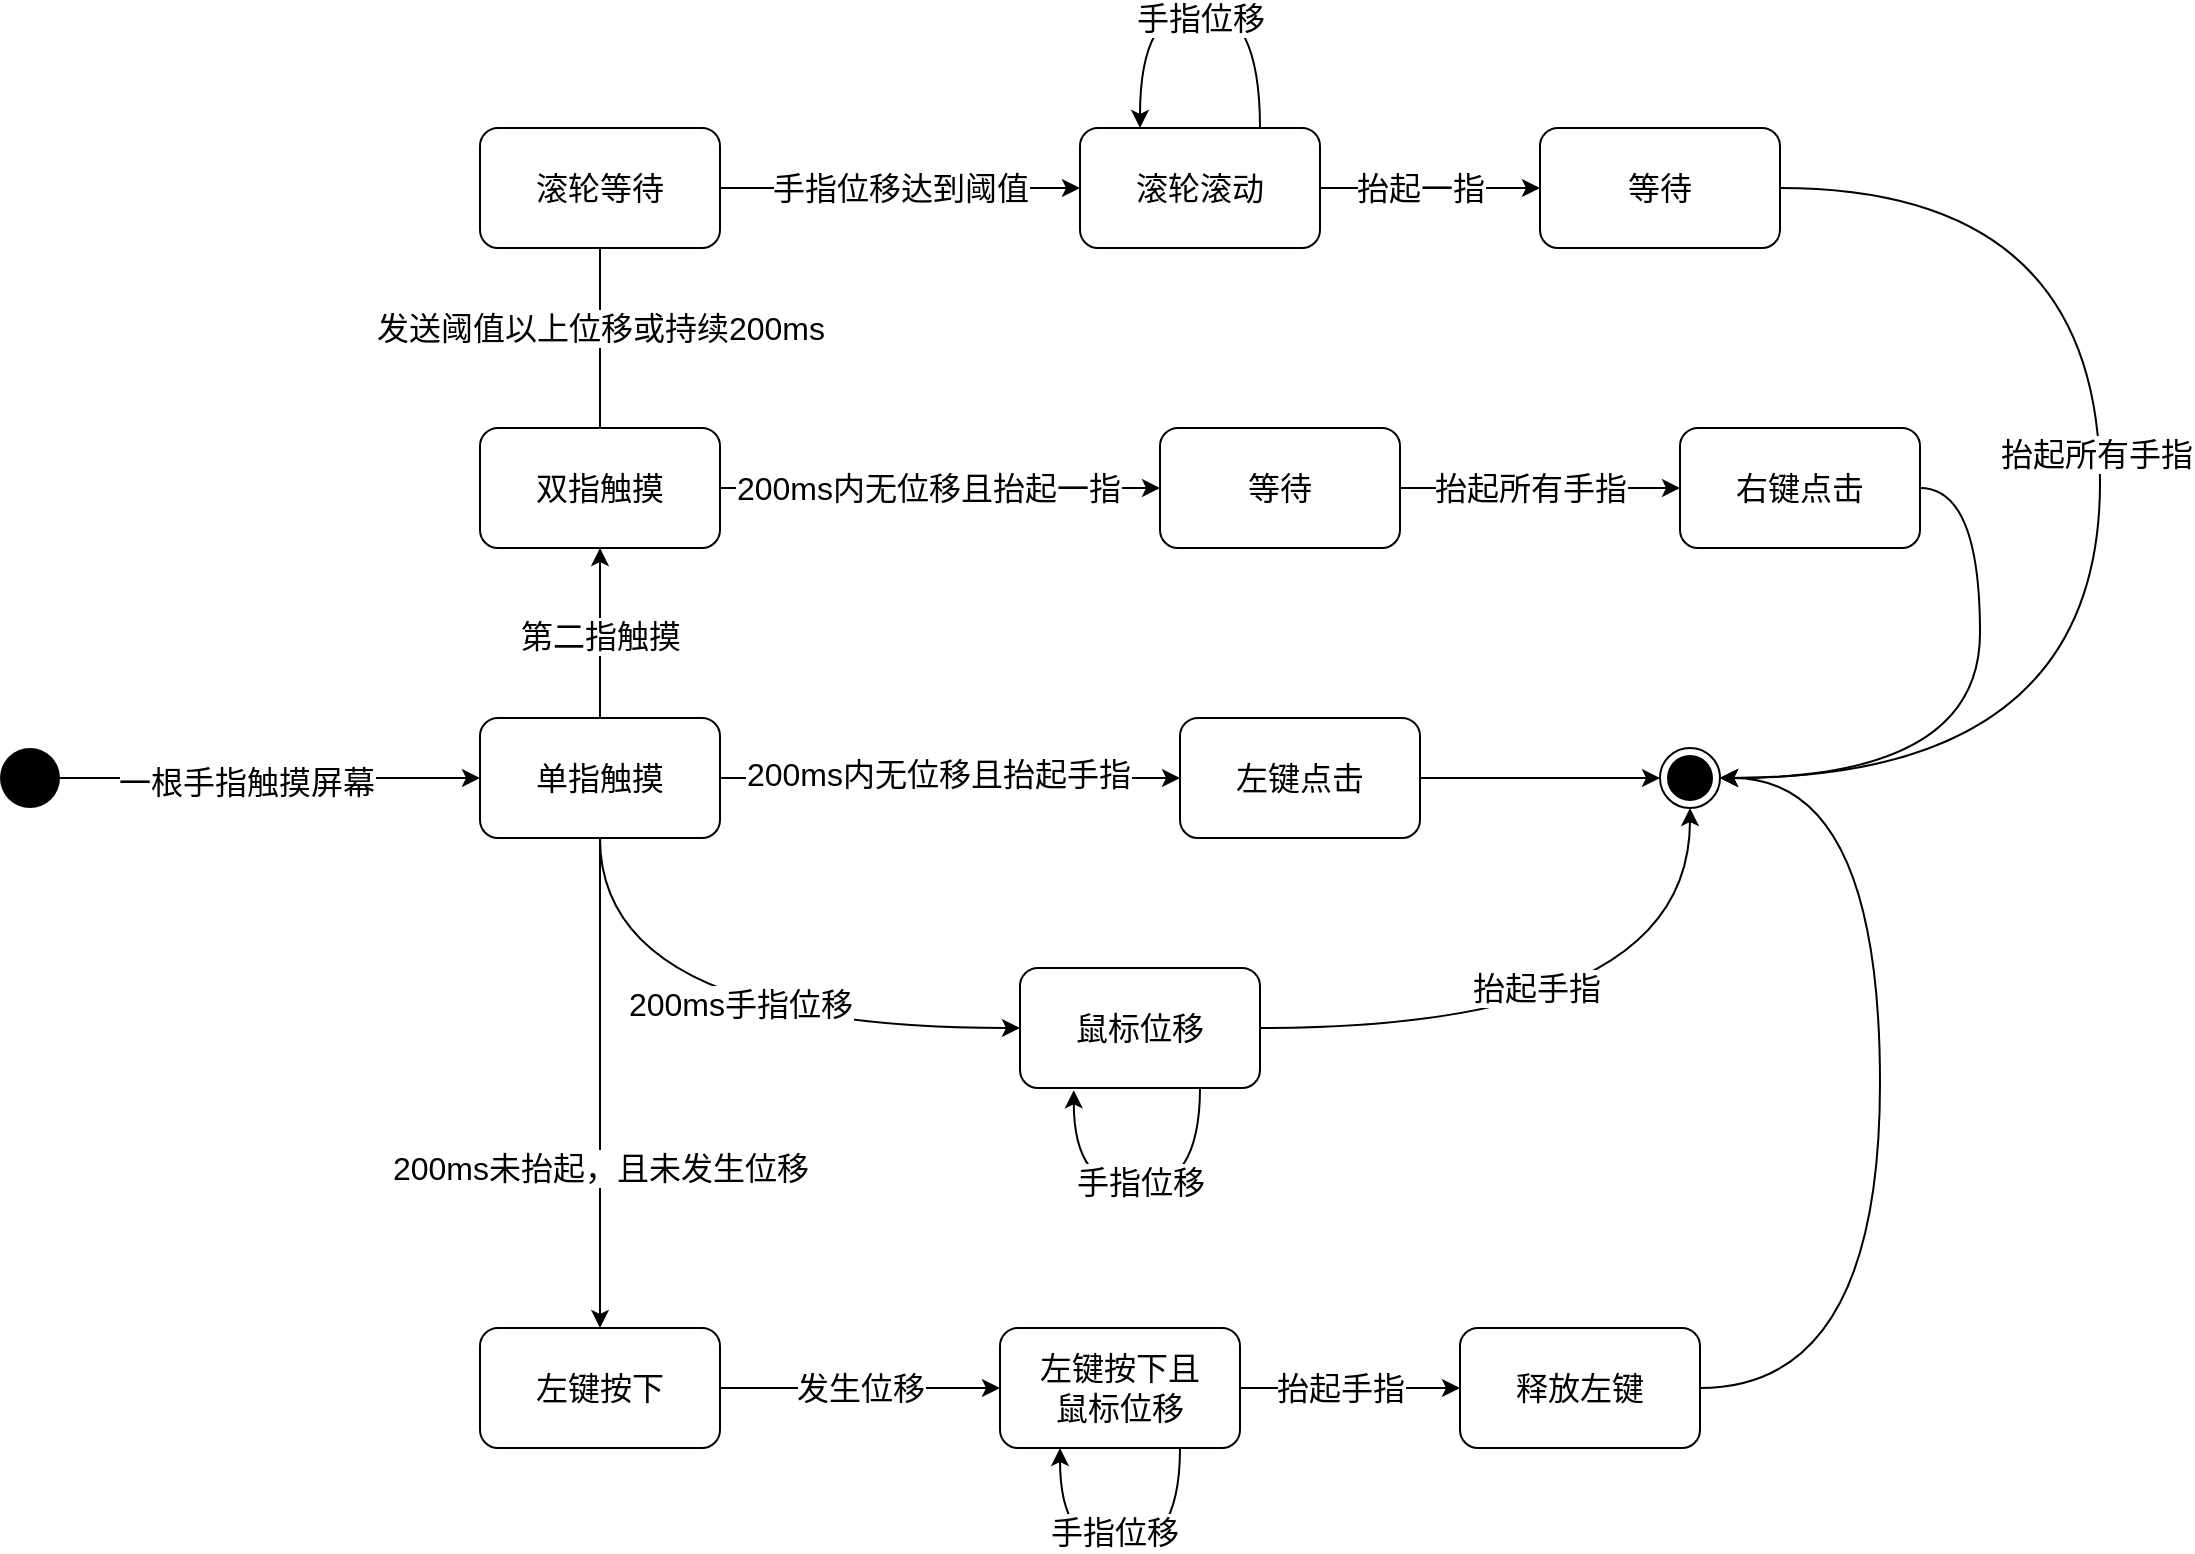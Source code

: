 <mxfile version="14.5.1" type="device"><diagram id="hdpND6YAiIaku5kpW-xe" name="第 1 页"><mxGraphModel dx="1281" dy="1000" grid="1" gridSize="10" guides="1" tooltips="1" connect="1" arrows="1" fold="1" page="1" pageScale="1" pageWidth="1654" pageHeight="2336" math="0" shadow="0"><root><mxCell id="0"/><mxCell id="1" parent="0"/><mxCell id="mcIJ0yidFC1ZwjgL4Yyz-3" value="" style="edgeStyle=orthogonalEdgeStyle;rounded=0;orthogonalLoop=1;jettySize=auto;html=1;fontSize=16;" edge="1" parent="1" source="mcIJ0yidFC1ZwjgL4Yyz-1" target="mcIJ0yidFC1ZwjgL4Yyz-2"><mxGeometry relative="1" as="geometry"/></mxCell><mxCell id="mcIJ0yidFC1ZwjgL4Yyz-5" value="&lt;font style=&quot;font-size: 16px&quot;&gt;一根手指触摸屏幕&lt;/font&gt;" style="edgeLabel;html=1;align=center;verticalAlign=middle;resizable=0;points=[];fontSize=16;" vertex="1" connectable="0" parent="mcIJ0yidFC1ZwjgL4Yyz-3"><mxGeometry x="-0.114" y="-2" relative="1" as="geometry"><mxPoint as="offset"/></mxGeometry></mxCell><mxCell id="mcIJ0yidFC1ZwjgL4Yyz-1" value="" style="ellipse;fillColor=#000000;strokeColor=none;fontSize=16;" vertex="1" parent="1"><mxGeometry x="80" y="430" width="30" height="30" as="geometry"/></mxCell><mxCell id="mcIJ0yidFC1ZwjgL4Yyz-8" style="rounded=0;orthogonalLoop=1;jettySize=auto;html=1;exitX=1;exitY=0.5;exitDx=0;exitDy=0;entryX=0;entryY=0.5;entryDx=0;entryDy=0;fontSize=16;" edge="1" parent="1" source="mcIJ0yidFC1ZwjgL4Yyz-2" target="mcIJ0yidFC1ZwjgL4Yyz-10"><mxGeometry relative="1" as="geometry"><mxPoint x="750" y="270" as="targetPoint"/></mxGeometry></mxCell><mxCell id="mcIJ0yidFC1ZwjgL4Yyz-9" value="&lt;font style=&quot;font-size: 16px&quot;&gt;200ms内无位移且抬起手指&lt;/font&gt;" style="edgeLabel;html=1;align=center;verticalAlign=middle;resizable=0;points=[];fontSize=16;" vertex="1" connectable="0" parent="mcIJ0yidFC1ZwjgL4Yyz-8"><mxGeometry x="-0.052" y="2" relative="1" as="geometry"><mxPoint as="offset"/></mxGeometry></mxCell><mxCell id="mcIJ0yidFC1ZwjgL4Yyz-13" style="edgeStyle=orthogonalEdgeStyle;curved=1;rounded=0;orthogonalLoop=1;jettySize=auto;html=1;exitX=0.5;exitY=1;exitDx=0;exitDy=0;fontSize=16;" edge="1" parent="1" source="mcIJ0yidFC1ZwjgL4Yyz-2" target="mcIJ0yidFC1ZwjgL4Yyz-6"><mxGeometry relative="1" as="geometry"/></mxCell><mxCell id="mcIJ0yidFC1ZwjgL4Yyz-14" value="&lt;font style=&quot;font-size: 16px&quot;&gt;200ms未抬起，且未发生位移&lt;/font&gt;" style="edgeLabel;html=1;align=center;verticalAlign=middle;resizable=0;points=[];fontSize=16;" vertex="1" connectable="0" parent="mcIJ0yidFC1ZwjgL4Yyz-13"><mxGeometry x="-0.175" y="2" relative="1" as="geometry"><mxPoint x="-2" y="64" as="offset"/></mxGeometry></mxCell><mxCell id="mcIJ0yidFC1ZwjgL4Yyz-23" value="" style="edgeStyle=orthogonalEdgeStyle;rounded=0;orthogonalLoop=1;jettySize=auto;html=1;fontSize=16;curved=1;" edge="1" parent="1" source="mcIJ0yidFC1ZwjgL4Yyz-2" target="mcIJ0yidFC1ZwjgL4Yyz-22"><mxGeometry relative="1" as="geometry"/></mxCell><mxCell id="mcIJ0yidFC1ZwjgL4Yyz-24" value="第二指触摸" style="edgeLabel;html=1;align=center;verticalAlign=middle;resizable=0;points=[];fontSize=16;" vertex="1" connectable="0" parent="mcIJ0yidFC1ZwjgL4Yyz-23"><mxGeometry x="0.2" y="-1" relative="1" as="geometry"><mxPoint x="-1" y="10" as="offset"/></mxGeometry></mxCell><mxCell id="mcIJ0yidFC1ZwjgL4Yyz-45" style="edgeStyle=orthogonalEdgeStyle;curved=1;rounded=0;orthogonalLoop=1;jettySize=auto;html=1;entryX=0;entryY=0.5;entryDx=0;entryDy=0;strokeColor=#000000;fontSize=16;exitX=0.5;exitY=1;exitDx=0;exitDy=0;" edge="1" parent="1" source="mcIJ0yidFC1ZwjgL4Yyz-2" target="mcIJ0yidFC1ZwjgL4Yyz-44"><mxGeometry relative="1" as="geometry"/></mxCell><mxCell id="mcIJ0yidFC1ZwjgL4Yyz-46" value="200ms手指位移" style="edgeLabel;html=1;align=center;verticalAlign=middle;resizable=0;points=[];fontSize=16;" vertex="1" connectable="0" parent="mcIJ0yidFC1ZwjgL4Yyz-45"><mxGeometry x="0.011" y="12" relative="1" as="geometry"><mxPoint x="10.71" as="offset"/></mxGeometry></mxCell><mxCell id="mcIJ0yidFC1ZwjgL4Yyz-2" value="&lt;font style=&quot;font-size: 16px&quot;&gt;单指触摸&lt;/font&gt;" style="rounded=1;whiteSpace=wrap;html=1;fontSize=16;" vertex="1" parent="1"><mxGeometry x="320" y="415" width="120" height="60" as="geometry"/></mxCell><mxCell id="mcIJ0yidFC1ZwjgL4Yyz-16" style="edgeStyle=orthogonalEdgeStyle;curved=1;rounded=0;orthogonalLoop=1;jettySize=auto;html=1;entryX=0;entryY=0.5;entryDx=0;entryDy=0;fontSize=16;" edge="1" parent="1" source="mcIJ0yidFC1ZwjgL4Yyz-6" target="mcIJ0yidFC1ZwjgL4Yyz-15"><mxGeometry relative="1" as="geometry"><Array as="points"><mxPoint x="510" y="750"/><mxPoint x="510" y="750"/></Array></mxGeometry></mxCell><mxCell id="mcIJ0yidFC1ZwjgL4Yyz-17" value="&lt;font style=&quot;font-size: 16px&quot;&gt;发生位移&lt;/font&gt;" style="edgeLabel;html=1;align=center;verticalAlign=middle;resizable=0;points=[];fontSize=16;" vertex="1" connectable="0" parent="mcIJ0yidFC1ZwjgL4Yyz-16"><mxGeometry x="-0.164" relative="1" as="geometry"><mxPoint x="11.6" as="offset"/></mxGeometry></mxCell><mxCell id="mcIJ0yidFC1ZwjgL4Yyz-6" value="&lt;font style=&quot;font-size: 16px&quot;&gt;左键按下&lt;/font&gt;" style="rounded=1;whiteSpace=wrap;html=1;fontSize=16;" vertex="1" parent="1"><mxGeometry x="320" y="720" width="120" height="60" as="geometry"/></mxCell><mxCell id="mcIJ0yidFC1ZwjgL4Yyz-7" value="" style="ellipse;html=1;shape=endState;fillColor=#000000;strokeColor=#000000;fontSize=16;" vertex="1" parent="1"><mxGeometry x="910" y="430" width="30" height="30" as="geometry"/></mxCell><mxCell id="mcIJ0yidFC1ZwjgL4Yyz-11" style="rounded=0;orthogonalLoop=1;jettySize=auto;html=1;fontSize=16;" edge="1" parent="1" source="mcIJ0yidFC1ZwjgL4Yyz-10"><mxGeometry relative="1" as="geometry"><mxPoint x="910" y="445" as="targetPoint"/></mxGeometry></mxCell><mxCell id="mcIJ0yidFC1ZwjgL4Yyz-10" value="&lt;font style=&quot;font-size: 16px&quot;&gt;左键点击&lt;/font&gt;" style="rounded=1;whiteSpace=wrap;html=1;fontSize=16;" vertex="1" parent="1"><mxGeometry x="670" y="415" width="120" height="60" as="geometry"/></mxCell><mxCell id="mcIJ0yidFC1ZwjgL4Yyz-19" value="" style="edgeStyle=orthogonalEdgeStyle;curved=1;rounded=0;orthogonalLoop=1;jettySize=auto;html=1;fontSize=16;" edge="1" parent="1" source="mcIJ0yidFC1ZwjgL4Yyz-15" target="mcIJ0yidFC1ZwjgL4Yyz-18"><mxGeometry relative="1" as="geometry"><Array as="points"><mxPoint x="750" y="750"/><mxPoint x="750" y="750"/></Array></mxGeometry></mxCell><mxCell id="mcIJ0yidFC1ZwjgL4Yyz-20" value="抬起手指" style="edgeLabel;html=1;align=center;verticalAlign=middle;resizable=0;points=[];fontSize=16;" vertex="1" connectable="0" parent="mcIJ0yidFC1ZwjgL4Yyz-19"><mxGeometry x="0.089" relative="1" as="geometry"><mxPoint x="-10" as="offset"/></mxGeometry></mxCell><mxCell id="mcIJ0yidFC1ZwjgL4Yyz-15" value="&lt;font style=&quot;font-size: 16px&quot;&gt;左键按下且&lt;br&gt;鼠标位移&lt;/font&gt;" style="rounded=1;whiteSpace=wrap;html=1;fontSize=16;" vertex="1" parent="1"><mxGeometry x="580" y="720" width="120" height="60" as="geometry"/></mxCell><mxCell id="mcIJ0yidFC1ZwjgL4Yyz-43" style="edgeStyle=orthogonalEdgeStyle;curved=1;rounded=0;orthogonalLoop=1;jettySize=auto;html=1;entryX=1;entryY=0.5;entryDx=0;entryDy=0;strokeColor=#000000;fontSize=16;exitX=1;exitY=0.5;exitDx=0;exitDy=0;" edge="1" parent="1" source="mcIJ0yidFC1ZwjgL4Yyz-18" target="mcIJ0yidFC1ZwjgL4Yyz-7"><mxGeometry relative="1" as="geometry"><Array as="points"><mxPoint x="1020" y="750"/><mxPoint x="1020" y="445"/></Array></mxGeometry></mxCell><mxCell id="mcIJ0yidFC1ZwjgL4Yyz-18" value="释放左键" style="whiteSpace=wrap;html=1;rounded=1;fontSize=16;" vertex="1" parent="1"><mxGeometry x="810" y="720" width="120" height="60" as="geometry"/></mxCell><mxCell id="mcIJ0yidFC1ZwjgL4Yyz-26" value="" style="edgeStyle=orthogonalEdgeStyle;curved=1;rounded=0;orthogonalLoop=1;jettySize=auto;html=1;strokeColor=#000000;fontSize=16;" edge="1" parent="1" source="mcIJ0yidFC1ZwjgL4Yyz-22" target="mcIJ0yidFC1ZwjgL4Yyz-25"><mxGeometry relative="1" as="geometry"/></mxCell><mxCell id="mcIJ0yidFC1ZwjgL4Yyz-27" value="200ms内无位移且抬起一指" style="edgeLabel;html=1;align=center;verticalAlign=middle;resizable=0;points=[];fontSize=16;" vertex="1" connectable="0" parent="mcIJ0yidFC1ZwjgL4Yyz-26"><mxGeometry x="0.163" y="4" relative="1" as="geometry"><mxPoint x="-24" y="4" as="offset"/></mxGeometry></mxCell><mxCell id="mcIJ0yidFC1ZwjgL4Yyz-32" style="edgeStyle=orthogonalEdgeStyle;curved=1;rounded=0;orthogonalLoop=1;jettySize=auto;html=1;strokeColor=#000000;fontSize=16;" edge="1" parent="1" source="mcIJ0yidFC1ZwjgL4Yyz-22"><mxGeometry relative="1" as="geometry"><mxPoint x="380" y="160" as="targetPoint"/><Array as="points"><mxPoint x="380" y="210"/><mxPoint x="380" y="210"/></Array></mxGeometry></mxCell><mxCell id="mcIJ0yidFC1ZwjgL4Yyz-33" value="发送阈值以上位移或持续200ms" style="edgeLabel;html=1;align=center;verticalAlign=middle;resizable=0;points=[];fontSize=16;" vertex="1" connectable="0" parent="mcIJ0yidFC1ZwjgL4Yyz-32"><mxGeometry x="0.25" relative="1" as="geometry"><mxPoint y="19" as="offset"/></mxGeometry></mxCell><mxCell id="mcIJ0yidFC1ZwjgL4Yyz-22" value="&lt;font style=&quot;font-size: 16px&quot;&gt;双指触摸&lt;/font&gt;" style="rounded=1;whiteSpace=wrap;html=1;fontSize=16;" vertex="1" parent="1"><mxGeometry x="320" y="270" width="120" height="60" as="geometry"/></mxCell><mxCell id="mcIJ0yidFC1ZwjgL4Yyz-29" value="" style="edgeStyle=orthogonalEdgeStyle;curved=1;rounded=0;orthogonalLoop=1;jettySize=auto;html=1;strokeColor=#000000;fontSize=16;entryX=0;entryY=0.5;entryDx=0;entryDy=0;" edge="1" parent="1" source="mcIJ0yidFC1ZwjgL4Yyz-25" target="mcIJ0yidFC1ZwjgL4Yyz-49"><mxGeometry relative="1" as="geometry"><mxPoint x="970" y="300" as="targetPoint"/></mxGeometry></mxCell><mxCell id="mcIJ0yidFC1ZwjgL4Yyz-30" value="抬起所有手指" style="edgeLabel;html=1;align=center;verticalAlign=middle;resizable=0;points=[];fontSize=16;" vertex="1" connectable="0" parent="mcIJ0yidFC1ZwjgL4Yyz-29"><mxGeometry x="-0.275" y="1" relative="1" as="geometry"><mxPoint x="14" y="1" as="offset"/></mxGeometry></mxCell><mxCell id="mcIJ0yidFC1ZwjgL4Yyz-25" value="等待" style="rounded=1;whiteSpace=wrap;html=1;fontSize=16;" vertex="1" parent="1"><mxGeometry x="660" y="270" width="120" height="60" as="geometry"/></mxCell><mxCell id="mcIJ0yidFC1ZwjgL4Yyz-36" value="" style="edgeStyle=orthogonalEdgeStyle;curved=1;rounded=0;orthogonalLoop=1;jettySize=auto;html=1;strokeColor=#000000;fontSize=16;" edge="1" parent="1" source="mcIJ0yidFC1ZwjgL4Yyz-34" target="mcIJ0yidFC1ZwjgL4Yyz-35"><mxGeometry relative="1" as="geometry"/></mxCell><mxCell id="mcIJ0yidFC1ZwjgL4Yyz-37" value="手指位移达到阈值" style="edgeLabel;html=1;align=center;verticalAlign=middle;resizable=0;points=[];fontSize=16;" vertex="1" connectable="0" parent="mcIJ0yidFC1ZwjgL4Yyz-36"><mxGeometry x="0.12" y="1" relative="1" as="geometry"><mxPoint x="-11" y="1" as="offset"/></mxGeometry></mxCell><mxCell id="mcIJ0yidFC1ZwjgL4Yyz-34" value="滚轮等待" style="rounded=1;whiteSpace=wrap;html=1;fontSize=16;" vertex="1" parent="1"><mxGeometry x="320" y="120" width="120" height="60" as="geometry"/></mxCell><mxCell id="mcIJ0yidFC1ZwjgL4Yyz-39" value="" style="edgeStyle=orthogonalEdgeStyle;curved=1;rounded=0;orthogonalLoop=1;jettySize=auto;html=1;strokeColor=#000000;fontSize=16;" edge="1" parent="1" source="mcIJ0yidFC1ZwjgL4Yyz-35" target="mcIJ0yidFC1ZwjgL4Yyz-38"><mxGeometry relative="1" as="geometry"/></mxCell><mxCell id="mcIJ0yidFC1ZwjgL4Yyz-40" value="抬起一指" style="edgeLabel;html=1;align=center;verticalAlign=middle;resizable=0;points=[];fontSize=16;" vertex="1" connectable="0" parent="mcIJ0yidFC1ZwjgL4Yyz-39"><mxGeometry x="-0.218" y="1" relative="1" as="geometry"><mxPoint x="7" y="1" as="offset"/></mxGeometry></mxCell><mxCell id="mcIJ0yidFC1ZwjgL4Yyz-35" value="滚轮滚动" style="rounded=1;whiteSpace=wrap;html=1;fontSize=16;" vertex="1" parent="1"><mxGeometry x="620" y="120" width="120" height="60" as="geometry"/></mxCell><mxCell id="mcIJ0yidFC1ZwjgL4Yyz-41" style="edgeStyle=orthogonalEdgeStyle;curved=1;rounded=0;orthogonalLoop=1;jettySize=auto;html=1;entryX=1;entryY=0.5;entryDx=0;entryDy=0;strokeColor=#000000;fontSize=16;exitX=1;exitY=0.5;exitDx=0;exitDy=0;" edge="1" parent="1" source="mcIJ0yidFC1ZwjgL4Yyz-38" target="mcIJ0yidFC1ZwjgL4Yyz-7"><mxGeometry relative="1" as="geometry"><Array as="points"><mxPoint x="1130" y="150"/><mxPoint x="1130" y="445"/></Array></mxGeometry></mxCell><mxCell id="mcIJ0yidFC1ZwjgL4Yyz-42" value="抬起所有手指" style="edgeLabel;html=1;align=center;verticalAlign=middle;resizable=0;points=[];fontSize=16;" vertex="1" connectable="0" parent="mcIJ0yidFC1ZwjgL4Yyz-41"><mxGeometry x="-0.169" y="-2" relative="1" as="geometry"><mxPoint y="25" as="offset"/></mxGeometry></mxCell><mxCell id="mcIJ0yidFC1ZwjgL4Yyz-38" value="等待" style="rounded=1;whiteSpace=wrap;html=1;fontSize=16;" vertex="1" parent="1"><mxGeometry x="850" y="120" width="120" height="60" as="geometry"/></mxCell><mxCell id="mcIJ0yidFC1ZwjgL4Yyz-55" style="edgeStyle=orthogonalEdgeStyle;curved=1;rounded=0;orthogonalLoop=1;jettySize=auto;html=1;entryX=0.5;entryY=1;entryDx=0;entryDy=0;strokeColor=#000000;fontSize=16;" edge="1" parent="1" source="mcIJ0yidFC1ZwjgL4Yyz-44" target="mcIJ0yidFC1ZwjgL4Yyz-7"><mxGeometry relative="1" as="geometry"/></mxCell><mxCell id="mcIJ0yidFC1ZwjgL4Yyz-56" value="抬起手指" style="edgeLabel;html=1;align=center;verticalAlign=middle;resizable=0;points=[];fontSize=16;" vertex="1" connectable="0" parent="mcIJ0yidFC1ZwjgL4Yyz-55"><mxGeometry x="-0.152" y="20" relative="1" as="geometry"><mxPoint as="offset"/></mxGeometry></mxCell><mxCell id="mcIJ0yidFC1ZwjgL4Yyz-44" value="鼠标位移" style="rounded=1;whiteSpace=wrap;html=1;fontSize=16;" vertex="1" parent="1"><mxGeometry x="590" y="540" width="120" height="60" as="geometry"/></mxCell><mxCell id="mcIJ0yidFC1ZwjgL4Yyz-47" style="edgeStyle=orthogonalEdgeStyle;curved=1;rounded=0;orthogonalLoop=1;jettySize=auto;html=1;entryX=0.25;entryY=0;entryDx=0;entryDy=0;strokeColor=#000000;fontSize=16;exitX=0.75;exitY=0;exitDx=0;exitDy=0;" edge="1" parent="1" source="mcIJ0yidFC1ZwjgL4Yyz-35" target="mcIJ0yidFC1ZwjgL4Yyz-35"><mxGeometry relative="1" as="geometry"><Array as="points"><mxPoint x="710" y="60"/><mxPoint x="650" y="60"/></Array></mxGeometry></mxCell><mxCell id="mcIJ0yidFC1ZwjgL4Yyz-48" value="手指位移" style="edgeLabel;html=1;align=center;verticalAlign=middle;resizable=0;points=[];fontSize=16;" vertex="1" connectable="0" parent="mcIJ0yidFC1ZwjgL4Yyz-47"><mxGeometry x="-0.133" y="5" relative="1" as="geometry"><mxPoint x="-12" as="offset"/></mxGeometry></mxCell><mxCell id="mcIJ0yidFC1ZwjgL4Yyz-50" style="edgeStyle=orthogonalEdgeStyle;curved=1;rounded=0;orthogonalLoop=1;jettySize=auto;html=1;entryX=1;entryY=0.5;entryDx=0;entryDy=0;strokeColor=#000000;fontSize=16;exitX=1;exitY=0.5;exitDx=0;exitDy=0;" edge="1" parent="1" source="mcIJ0yidFC1ZwjgL4Yyz-49" target="mcIJ0yidFC1ZwjgL4Yyz-7"><mxGeometry relative="1" as="geometry"><Array as="points"><mxPoint x="1070" y="300"/><mxPoint x="1070" y="445"/></Array></mxGeometry></mxCell><mxCell id="mcIJ0yidFC1ZwjgL4Yyz-49" value="右键点击" style="rounded=1;whiteSpace=wrap;html=1;fontSize=16;" vertex="1" parent="1"><mxGeometry x="920" y="270" width="120" height="60" as="geometry"/></mxCell><mxCell id="mcIJ0yidFC1ZwjgL4Yyz-51" style="edgeStyle=orthogonalEdgeStyle;curved=1;rounded=0;orthogonalLoop=1;jettySize=auto;html=1;strokeColor=#000000;fontSize=16;exitX=0.75;exitY=1;exitDx=0;exitDy=0;" edge="1" parent="1" source="mcIJ0yidFC1ZwjgL4Yyz-15"><mxGeometry relative="1" as="geometry"><mxPoint x="610" y="780" as="targetPoint"/><Array as="points"><mxPoint x="670" y="830"/><mxPoint x="610" y="830"/></Array></mxGeometry></mxCell><mxCell id="mcIJ0yidFC1ZwjgL4Yyz-52" value="手指位移" style="edgeLabel;html=1;align=center;verticalAlign=middle;resizable=0;points=[];fontSize=16;" vertex="1" connectable="0" parent="mcIJ0yidFC1ZwjgL4Yyz-51"><mxGeometry x="-0.141" y="-8" relative="1" as="geometry"><mxPoint x="-15" as="offset"/></mxGeometry></mxCell><mxCell id="mcIJ0yidFC1ZwjgL4Yyz-53" style="edgeStyle=orthogonalEdgeStyle;curved=1;rounded=0;orthogonalLoop=1;jettySize=auto;html=1;entryX=0.224;entryY=1.019;entryDx=0;entryDy=0;entryPerimeter=0;strokeColor=#000000;fontSize=16;exitX=0.75;exitY=1;exitDx=0;exitDy=0;" edge="1" parent="1" source="mcIJ0yidFC1ZwjgL4Yyz-44" target="mcIJ0yidFC1ZwjgL4Yyz-44"><mxGeometry relative="1" as="geometry"><Array as="points"><mxPoint x="680" y="650"/><mxPoint x="617" y="650"/></Array></mxGeometry></mxCell><mxCell id="mcIJ0yidFC1ZwjgL4Yyz-54" value="手指位移" style="edgeLabel;html=1;align=center;verticalAlign=middle;resizable=0;points=[];fontSize=16;" vertex="1" connectable="0" parent="mcIJ0yidFC1ZwjgL4Yyz-53"><mxGeometry x="-0.093" y="-3" relative="1" as="geometry"><mxPoint x="-6.86" as="offset"/></mxGeometry></mxCell></root></mxGraphModel></diagram></mxfile>